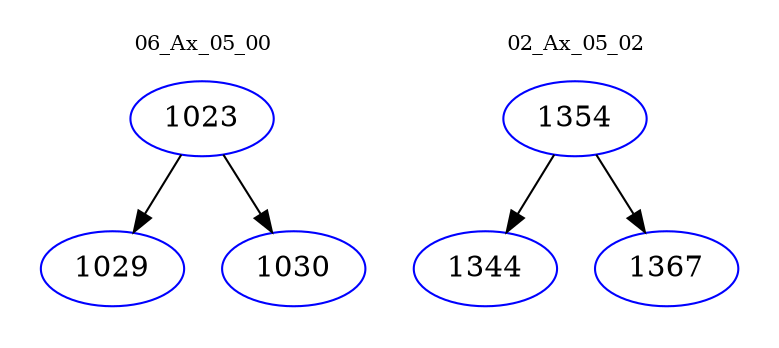 digraph{
subgraph cluster_0 {
color = white
label = "06_Ax_05_00";
fontsize=10;
T0_1023 [label="1023", color="blue"]
T0_1023 -> T0_1029 [color="black"]
T0_1029 [label="1029", color="blue"]
T0_1023 -> T0_1030 [color="black"]
T0_1030 [label="1030", color="blue"]
}
subgraph cluster_1 {
color = white
label = "02_Ax_05_02";
fontsize=10;
T1_1354 [label="1354", color="blue"]
T1_1354 -> T1_1344 [color="black"]
T1_1344 [label="1344", color="blue"]
T1_1354 -> T1_1367 [color="black"]
T1_1367 [label="1367", color="blue"]
}
}
